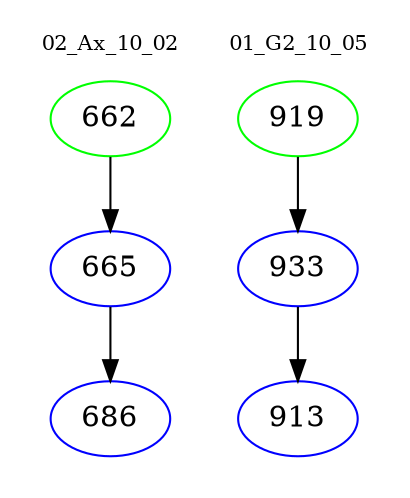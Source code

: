 digraph{
subgraph cluster_0 {
color = white
label = "02_Ax_10_02";
fontsize=10;
T0_662 [label="662", color="green"]
T0_662 -> T0_665 [color="black"]
T0_665 [label="665", color="blue"]
T0_665 -> T0_686 [color="black"]
T0_686 [label="686", color="blue"]
}
subgraph cluster_1 {
color = white
label = "01_G2_10_05";
fontsize=10;
T1_919 [label="919", color="green"]
T1_919 -> T1_933 [color="black"]
T1_933 [label="933", color="blue"]
T1_933 -> T1_913 [color="black"]
T1_913 [label="913", color="blue"]
}
}
